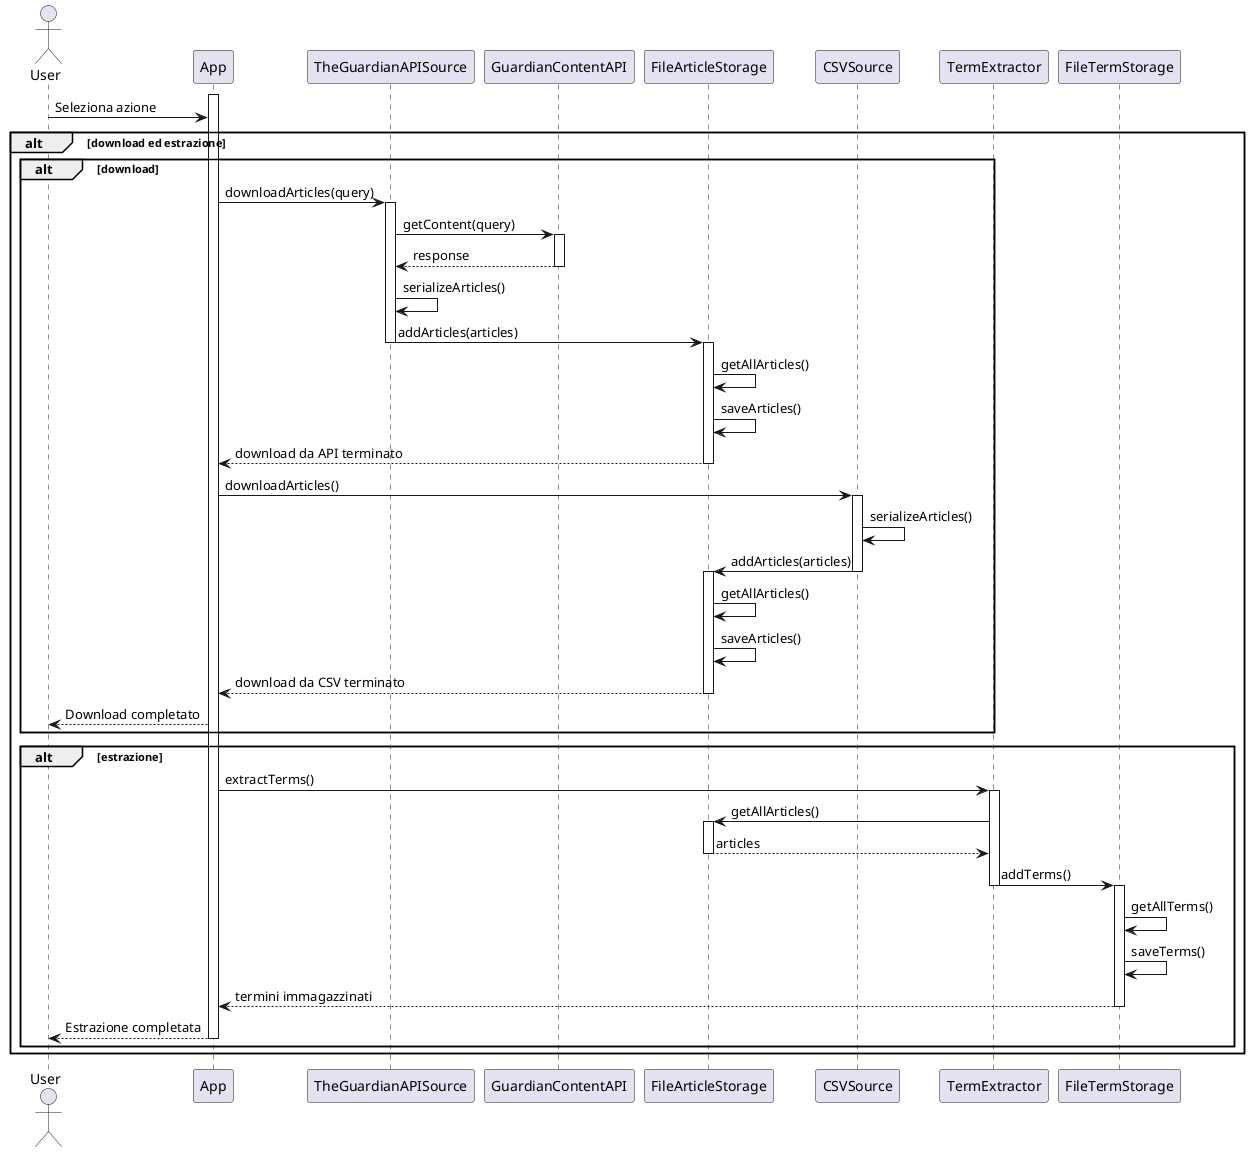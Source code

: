@startuml
actor User

activate App
User -> App: Seleziona azione
alt download ed estrazione
alt download
App -> TheGuardianAPISource: downloadArticles(query)
activate TheGuardianAPISource
TheGuardianAPISource -> GuardianContentAPI: getContent(query)
activate GuardianContentAPI
GuardianContentAPI --> TheGuardianAPISource: response
deactivate GuardianContentAPI
TheGuardianAPISource -> TheGuardianAPISource: serializeArticles()
TheGuardianAPISource -> FileArticleStorage: addArticles(articles)
deactivate TheGuardianAPISource
activate FileArticleStorage
FileArticleStorage -> FileArticleStorage: getAllArticles()
FileArticleStorage -> FileArticleStorage: saveArticles()
FileArticleStorage --> App: download da API terminato
deactivate FileArticleStorage
App -> CSVSource: downloadArticles()
activate CSVSource
CSVSource -> CSVSource: serializeArticles()
CSVSource -> FileArticleStorage: addArticles(articles)
deactivate CSVSource
activate FileArticleStorage
FileArticleStorage -> FileArticleStorage: getAllArticles()
FileArticleStorage -> FileArticleStorage: saveArticles()
FileArticleStorage --> App: download da CSV terminato
deactivate FileArticleStorage
App --> User: Download completato
end
alt estrazione
App -> TermExtractor: extractTerms()
activate TermExtractor
TermExtractor -> FileArticleStorage: getAllArticles()
activate FileArticleStorage
FileArticleStorage --> TermExtractor: articles
deactivate FileArticleStorage
TermExtractor->FileTermStorage: addTerms()
deactivate TermExtractor
activate FileTermStorage
FileTermStorage -> FileTermStorage: getAllTerms()
FileTermStorage -> FileTermStorage: saveTerms()
FileTermStorage --> App: termini immagazzinati
deactivate FileTermStorage
App --> User: Estrazione completata
deactivate App
end
end
@enduml